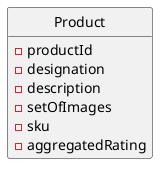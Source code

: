 @startuml
'https://plantuml.com/class-diagram

hide circle
hide methods
left to right direction

class Product {
    -productId
    - designation
    - description
    - setOfImages
    - sku
    - aggregatedRating
}

@enduml